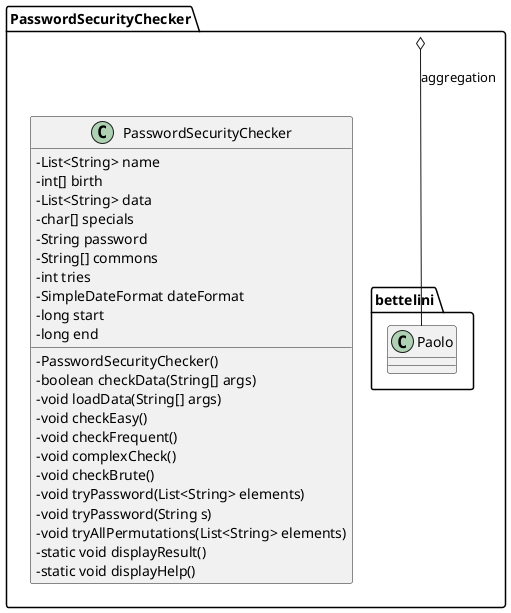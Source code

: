 @startuml
skinparam classAttributeIconSize 0
package PasswordSecurityChecker{
    class PasswordSecurityChecker{
    - List<String> name
    - int[] birth
    - List<String> data
    - char[] specials
    - String password
    - String[] commons
    - int tries
    - SimpleDateFormat dateFormat
    - long start
    - long end
    - PasswordSecurityChecker()
    - boolean checkData(String[] args)
    - void loadData(String[] args)
    - void checkEasy()
    - void checkFrequent()
    - void complexCheck()
    - void checkBrute()
    - void tryPassword(List<String> elements)
    - void tryPassword(String s)
    - void tryAllPermutations(List<String> elements)
    - static void displayResult()
    - static void displayHelp()
    }
    
    package bettelini{
        class Paolo
    }
}
PasswordSecurityChecker o-- Paolo : aggregation
@enduml